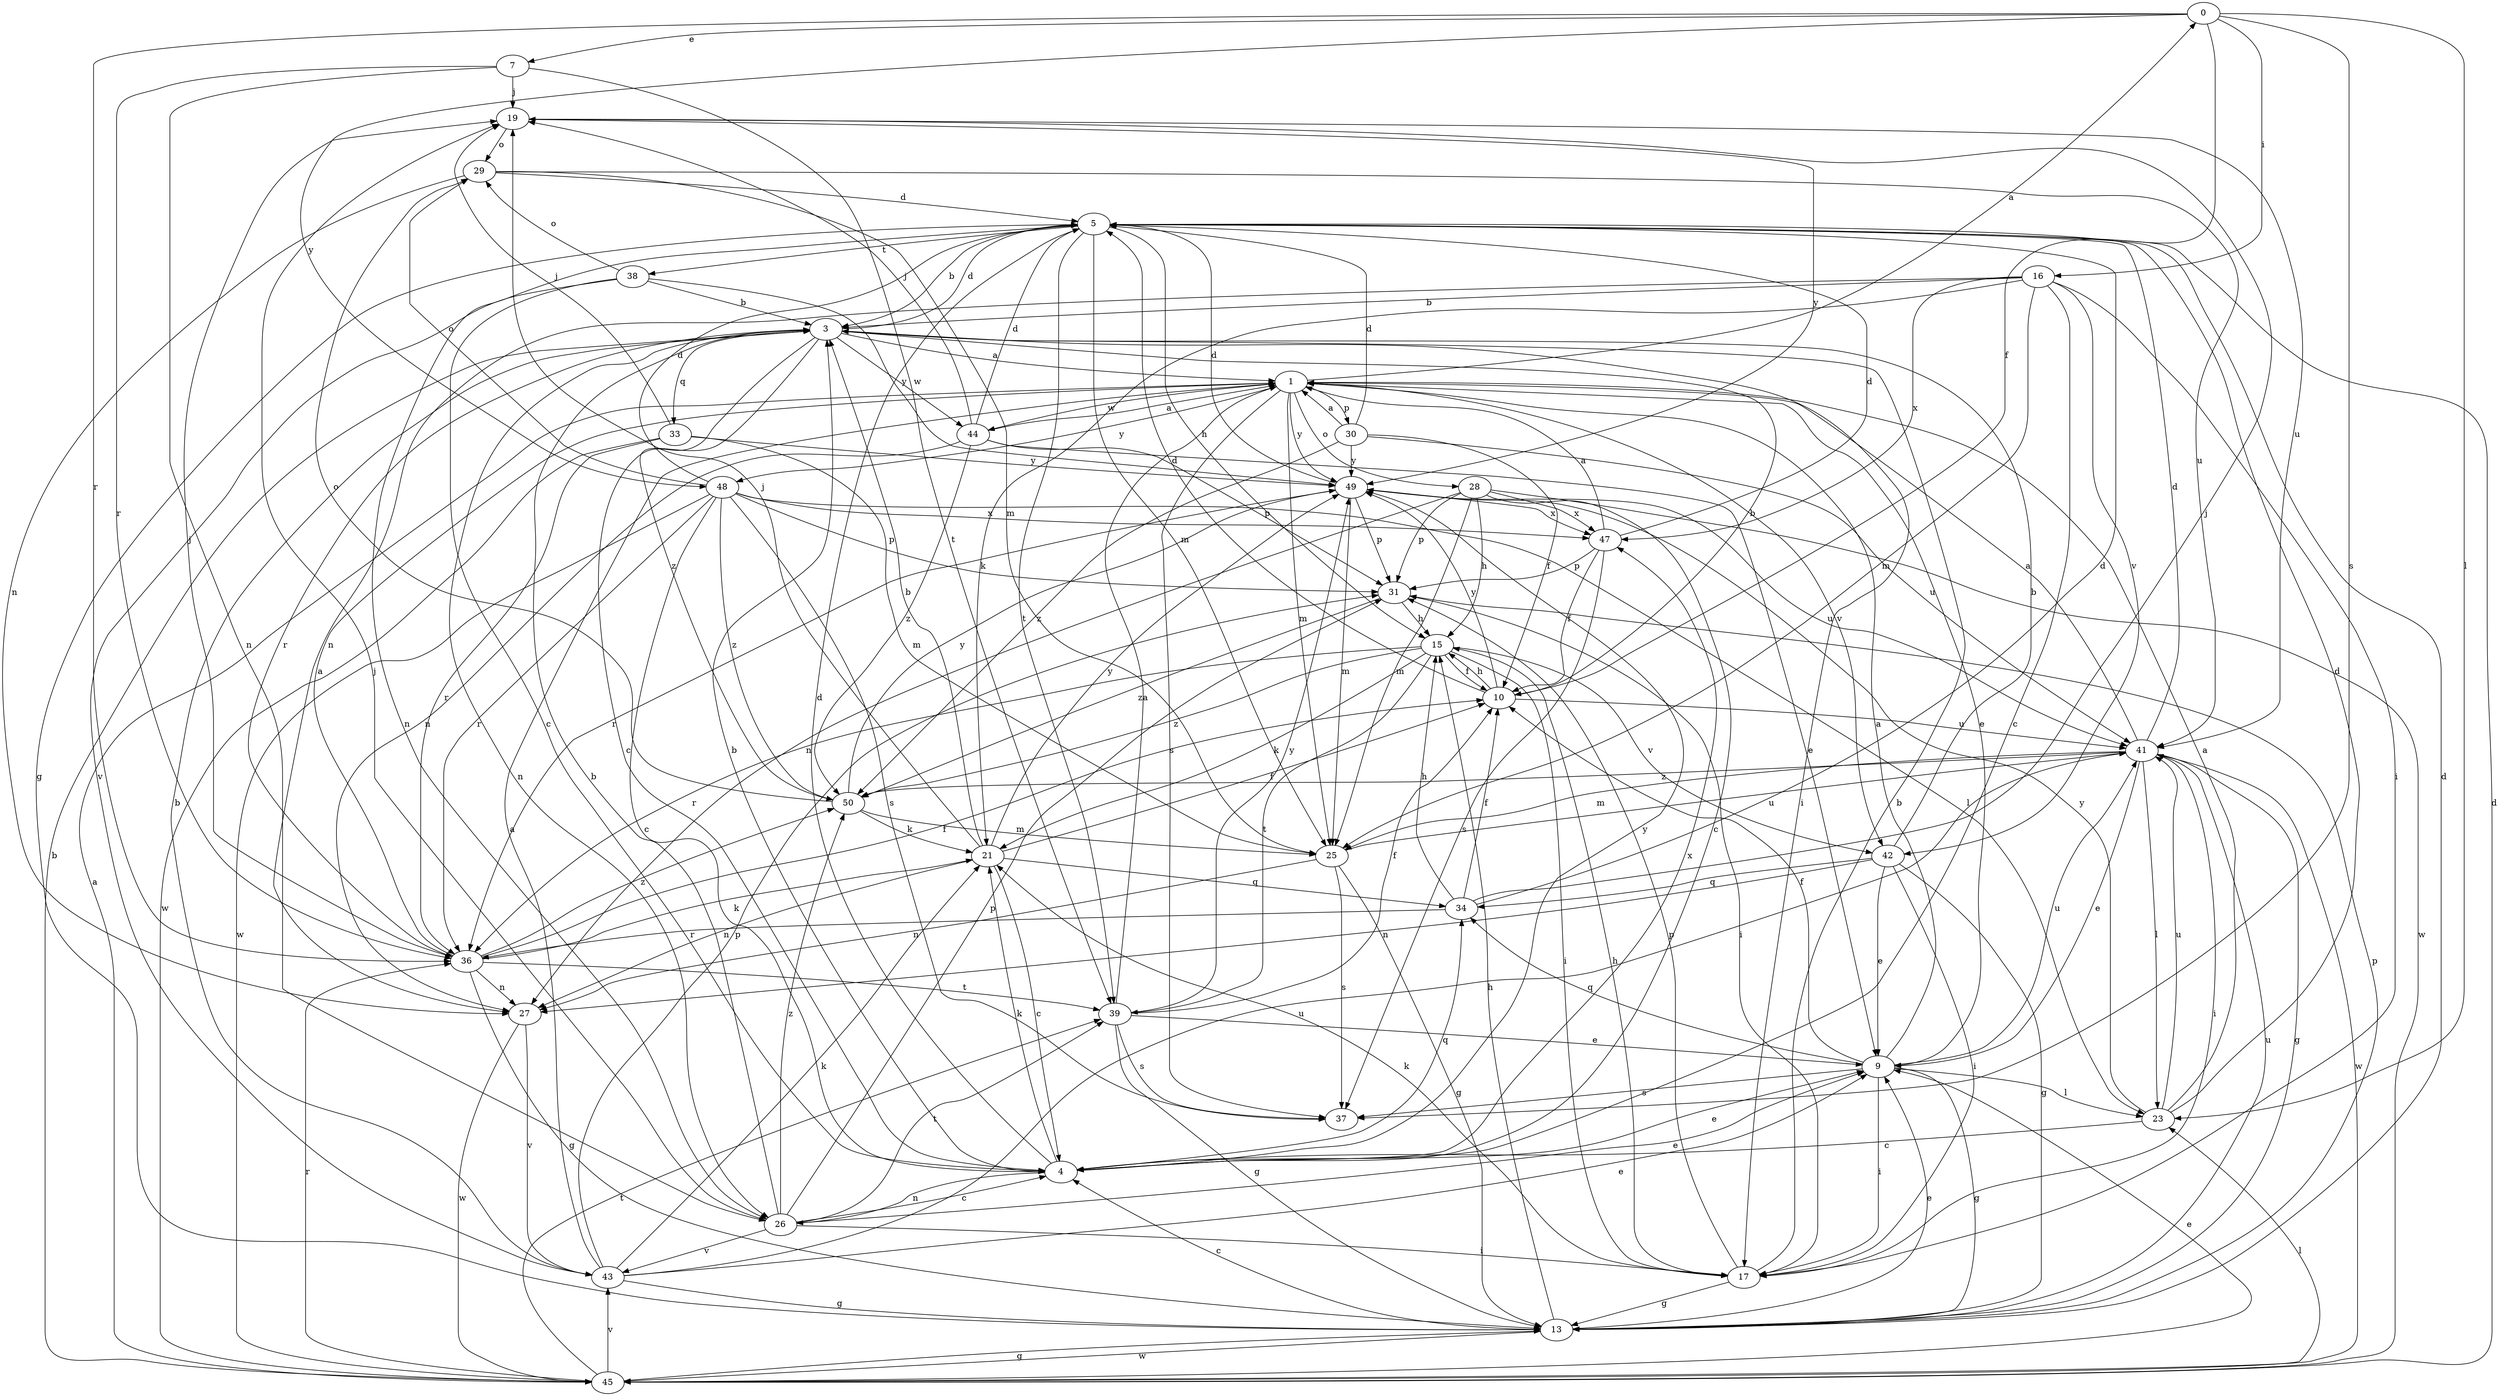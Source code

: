 strict digraph  {
0;
1;
3;
4;
5;
7;
9;
10;
13;
15;
16;
17;
19;
21;
23;
25;
26;
27;
28;
29;
30;
31;
33;
34;
36;
37;
38;
39;
41;
42;
43;
44;
45;
47;
48;
49;
50;
0 -> 7  [label=e];
0 -> 10  [label=f];
0 -> 16  [label=i];
0 -> 23  [label=l];
0 -> 36  [label=r];
0 -> 37  [label=s];
0 -> 48  [label=y];
1 -> 0  [label=a];
1 -> 9  [label=e];
1 -> 25  [label=m];
1 -> 28  [label=o];
1 -> 30  [label=p];
1 -> 37  [label=s];
1 -> 42  [label=v];
1 -> 44  [label=w];
1 -> 48  [label=y];
1 -> 49  [label=y];
3 -> 1  [label=a];
3 -> 4  [label=c];
3 -> 5  [label=d];
3 -> 17  [label=i];
3 -> 26  [label=n];
3 -> 33  [label=q];
3 -> 36  [label=r];
3 -> 44  [label=w];
3 -> 50  [label=z];
4 -> 3  [label=b];
4 -> 5  [label=d];
4 -> 9  [label=e];
4 -> 21  [label=k];
4 -> 26  [label=n];
4 -> 34  [label=q];
4 -> 47  [label=x];
4 -> 49  [label=y];
5 -> 3  [label=b];
5 -> 13  [label=g];
5 -> 15  [label=h];
5 -> 25  [label=m];
5 -> 26  [label=n];
5 -> 38  [label=t];
5 -> 39  [label=t];
7 -> 19  [label=j];
7 -> 26  [label=n];
7 -> 36  [label=r];
7 -> 39  [label=t];
9 -> 1  [label=a];
9 -> 10  [label=f];
9 -> 13  [label=g];
9 -> 17  [label=i];
9 -> 23  [label=l];
9 -> 34  [label=q];
9 -> 37  [label=s];
9 -> 41  [label=u];
10 -> 3  [label=b];
10 -> 5  [label=d];
10 -> 15  [label=h];
10 -> 41  [label=u];
10 -> 49  [label=y];
13 -> 4  [label=c];
13 -> 5  [label=d];
13 -> 9  [label=e];
13 -> 15  [label=h];
13 -> 31  [label=p];
13 -> 41  [label=u];
13 -> 45  [label=w];
15 -> 10  [label=f];
15 -> 17  [label=i];
15 -> 21  [label=k];
15 -> 36  [label=r];
15 -> 39  [label=t];
15 -> 42  [label=v];
15 -> 50  [label=z];
16 -> 3  [label=b];
16 -> 4  [label=c];
16 -> 17  [label=i];
16 -> 21  [label=k];
16 -> 25  [label=m];
16 -> 27  [label=n];
16 -> 42  [label=v];
16 -> 47  [label=x];
17 -> 3  [label=b];
17 -> 13  [label=g];
17 -> 15  [label=h];
17 -> 21  [label=k];
17 -> 31  [label=p];
19 -> 29  [label=o];
19 -> 41  [label=u];
19 -> 49  [label=y];
21 -> 3  [label=b];
21 -> 4  [label=c];
21 -> 10  [label=f];
21 -> 19  [label=j];
21 -> 27  [label=n];
21 -> 34  [label=q];
21 -> 49  [label=y];
23 -> 1  [label=a];
23 -> 4  [label=c];
23 -> 5  [label=d];
23 -> 41  [label=u];
23 -> 49  [label=y];
25 -> 13  [label=g];
25 -> 27  [label=n];
25 -> 37  [label=s];
25 -> 41  [label=u];
26 -> 3  [label=b];
26 -> 4  [label=c];
26 -> 9  [label=e];
26 -> 17  [label=i];
26 -> 19  [label=j];
26 -> 31  [label=p];
26 -> 39  [label=t];
26 -> 43  [label=v];
26 -> 50  [label=z];
27 -> 43  [label=v];
27 -> 45  [label=w];
28 -> 4  [label=c];
28 -> 15  [label=h];
28 -> 25  [label=m];
28 -> 27  [label=n];
28 -> 31  [label=p];
28 -> 45  [label=w];
28 -> 47  [label=x];
29 -> 5  [label=d];
29 -> 25  [label=m];
29 -> 27  [label=n];
29 -> 41  [label=u];
30 -> 1  [label=a];
30 -> 5  [label=d];
30 -> 10  [label=f];
30 -> 41  [label=u];
30 -> 49  [label=y];
30 -> 50  [label=z];
31 -> 15  [label=h];
31 -> 17  [label=i];
31 -> 50  [label=z];
33 -> 19  [label=j];
33 -> 25  [label=m];
33 -> 36  [label=r];
33 -> 45  [label=w];
33 -> 49  [label=y];
34 -> 5  [label=d];
34 -> 10  [label=f];
34 -> 15  [label=h];
34 -> 19  [label=j];
34 -> 36  [label=r];
36 -> 1  [label=a];
36 -> 10  [label=f];
36 -> 13  [label=g];
36 -> 19  [label=j];
36 -> 21  [label=k];
36 -> 27  [label=n];
36 -> 39  [label=t];
36 -> 50  [label=z];
38 -> 3  [label=b];
38 -> 4  [label=c];
38 -> 29  [label=o];
38 -> 43  [label=v];
38 -> 49  [label=y];
39 -> 1  [label=a];
39 -> 9  [label=e];
39 -> 10  [label=f];
39 -> 13  [label=g];
39 -> 37  [label=s];
39 -> 49  [label=y];
41 -> 1  [label=a];
41 -> 5  [label=d];
41 -> 9  [label=e];
41 -> 13  [label=g];
41 -> 17  [label=i];
41 -> 23  [label=l];
41 -> 25  [label=m];
41 -> 45  [label=w];
41 -> 50  [label=z];
42 -> 3  [label=b];
42 -> 9  [label=e];
42 -> 13  [label=g];
42 -> 17  [label=i];
42 -> 27  [label=n];
42 -> 34  [label=q];
43 -> 1  [label=a];
43 -> 3  [label=b];
43 -> 9  [label=e];
43 -> 13  [label=g];
43 -> 21  [label=k];
43 -> 31  [label=p];
43 -> 41  [label=u];
44 -> 1  [label=a];
44 -> 5  [label=d];
44 -> 9  [label=e];
44 -> 19  [label=j];
44 -> 27  [label=n];
44 -> 31  [label=p];
44 -> 50  [label=z];
45 -> 1  [label=a];
45 -> 3  [label=b];
45 -> 5  [label=d];
45 -> 9  [label=e];
45 -> 13  [label=g];
45 -> 23  [label=l];
45 -> 36  [label=r];
45 -> 39  [label=t];
45 -> 43  [label=v];
47 -> 1  [label=a];
47 -> 5  [label=d];
47 -> 10  [label=f];
47 -> 31  [label=p];
47 -> 37  [label=s];
48 -> 4  [label=c];
48 -> 5  [label=d];
48 -> 23  [label=l];
48 -> 29  [label=o];
48 -> 31  [label=p];
48 -> 36  [label=r];
48 -> 37  [label=s];
48 -> 45  [label=w];
48 -> 47  [label=x];
48 -> 50  [label=z];
49 -> 5  [label=d];
49 -> 25  [label=m];
49 -> 31  [label=p];
49 -> 36  [label=r];
49 -> 41  [label=u];
49 -> 47  [label=x];
50 -> 21  [label=k];
50 -> 25  [label=m];
50 -> 29  [label=o];
50 -> 49  [label=y];
}
